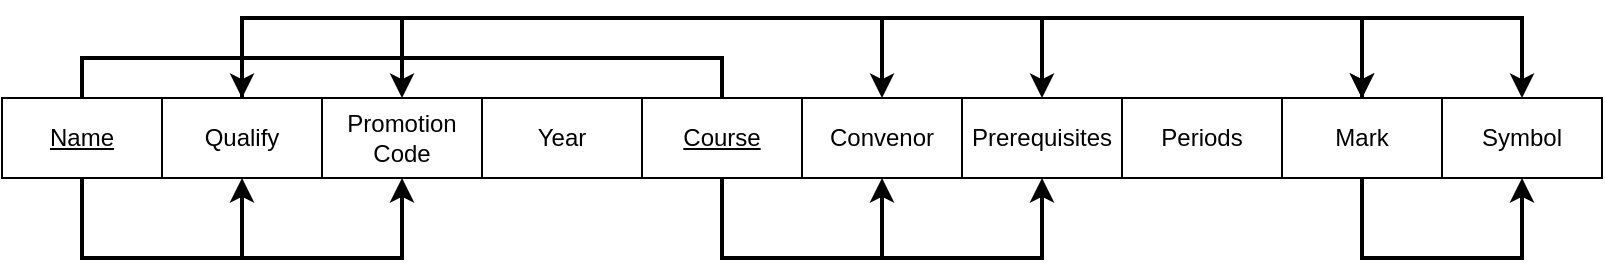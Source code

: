 <mxfile version="21.1.2" type="device">
  <diagram name="Page-1" id="rj-uDBUSQ_Q7G0Usha3u">
    <mxGraphModel dx="830" dy="837" grid="1" gridSize="10" guides="1" tooltips="1" connect="1" arrows="1" fold="1" page="1" pageScale="1" pageWidth="880" pageHeight="200" math="0" shadow="0">
      <root>
        <mxCell id="0" />
        <mxCell id="1" parent="0" />
        <mxCell id="7zm5-mwrFBl3Od0JUvY7-1" style="edgeStyle=orthogonalEdgeStyle;rounded=0;orthogonalLoop=1;jettySize=auto;html=1;exitX=0.5;exitY=1;exitDx=0;exitDy=0;entryX=0.5;entryY=1;entryDx=0;entryDy=0;strokeWidth=2;" edge="1" parent="1" source="7zm5-mwrFBl3Od0JUvY7-4" target="7zm5-mwrFBl3Od0JUvY7-5">
          <mxGeometry relative="1" as="geometry">
            <Array as="points">
              <mxPoint x="80" y="160" />
              <mxPoint x="160" y="160" />
            </Array>
          </mxGeometry>
        </mxCell>
        <mxCell id="7zm5-mwrFBl3Od0JUvY7-2" style="edgeStyle=orthogonalEdgeStyle;rounded=0;orthogonalLoop=1;jettySize=auto;html=1;exitX=0.5;exitY=0;exitDx=0;exitDy=0;entryX=0.5;entryY=0;entryDx=0;entryDy=0;strokeWidth=2;endArrow=none;endFill=0;" edge="1" parent="1" source="7zm5-mwrFBl3Od0JUvY7-4" target="7zm5-mwrFBl3Od0JUvY7-10">
          <mxGeometry relative="1" as="geometry" />
        </mxCell>
        <mxCell id="7zm5-mwrFBl3Od0JUvY7-3" style="edgeStyle=orthogonalEdgeStyle;rounded=0;orthogonalLoop=1;jettySize=auto;html=1;exitX=0.5;exitY=1;exitDx=0;exitDy=0;entryX=0.5;entryY=1;entryDx=0;entryDy=0;strokeWidth=2;" edge="1" parent="1" source="7zm5-mwrFBl3Od0JUvY7-4" target="7zm5-mwrFBl3Od0JUvY7-6">
          <mxGeometry relative="1" as="geometry">
            <Array as="points">
              <mxPoint x="80" y="160" />
              <mxPoint x="240" y="160" />
            </Array>
          </mxGeometry>
        </mxCell>
        <mxCell id="7zm5-mwrFBl3Od0JUvY7-4" value="Name" style="html=1;whiteSpace=wrap;fontStyle=4" vertex="1" parent="1">
          <mxGeometry x="40" y="80" width="80" height="40" as="geometry" />
        </mxCell>
        <mxCell id="7zm5-mwrFBl3Od0JUvY7-28" style="edgeStyle=orthogonalEdgeStyle;rounded=0;orthogonalLoop=1;jettySize=auto;html=1;exitX=0.5;exitY=0;exitDx=0;exitDy=0;entryX=0.5;entryY=0;entryDx=0;entryDy=0;strokeWidth=2;" edge="1" parent="1" source="7zm5-mwrFBl3Od0JUvY7-5" target="7zm5-mwrFBl3Od0JUvY7-11">
          <mxGeometry relative="1" as="geometry">
            <Array as="points">
              <mxPoint x="160" y="40" />
              <mxPoint x="480" y="40" />
            </Array>
          </mxGeometry>
        </mxCell>
        <mxCell id="7zm5-mwrFBl3Od0JUvY7-29" style="edgeStyle=orthogonalEdgeStyle;rounded=0;orthogonalLoop=1;jettySize=auto;html=1;exitX=0.5;exitY=0;exitDx=0;exitDy=0;entryX=0.5;entryY=0;entryDx=0;entryDy=0;strokeWidth=2;" edge="1" parent="1" source="7zm5-mwrFBl3Od0JUvY7-5" target="7zm5-mwrFBl3Od0JUvY7-6">
          <mxGeometry relative="1" as="geometry">
            <Array as="points">
              <mxPoint x="160" y="40" />
              <mxPoint x="240" y="40" />
            </Array>
          </mxGeometry>
        </mxCell>
        <mxCell id="7zm5-mwrFBl3Od0JUvY7-5" value="Qualify" style="html=1;whiteSpace=wrap;" vertex="1" parent="1">
          <mxGeometry x="120" y="80" width="80" height="40" as="geometry" />
        </mxCell>
        <mxCell id="7zm5-mwrFBl3Od0JUvY7-6" value="Promotion Code" style="html=1;whiteSpace=wrap;" vertex="1" parent="1">
          <mxGeometry x="200" y="80" width="80" height="40" as="geometry" />
        </mxCell>
        <mxCell id="7zm5-mwrFBl3Od0JUvY7-7" value="Year" style="html=1;whiteSpace=wrap;" vertex="1" parent="1">
          <mxGeometry x="280" y="80" width="80" height="40" as="geometry" />
        </mxCell>
        <mxCell id="7zm5-mwrFBl3Od0JUvY7-8" style="edgeStyle=orthogonalEdgeStyle;rounded=0;orthogonalLoop=1;jettySize=auto;html=1;exitX=0.5;exitY=0;exitDx=0;exitDy=0;entryX=0.5;entryY=0;entryDx=0;entryDy=0;startArrow=classic;startFill=1;strokeWidth=2;" edge="1" parent="1" source="7zm5-mwrFBl3Od0JUvY7-15" target="7zm5-mwrFBl3Od0JUvY7-16">
          <mxGeometry relative="1" as="geometry">
            <Array as="points">
              <mxPoint x="720" y="40" />
              <mxPoint x="800" y="40" />
            </Array>
          </mxGeometry>
        </mxCell>
        <mxCell id="7zm5-mwrFBl3Od0JUvY7-9" style="edgeStyle=orthogonalEdgeStyle;rounded=0;orthogonalLoop=1;jettySize=auto;html=1;exitX=0.5;exitY=0;exitDx=0;exitDy=0;entryX=0.5;entryY=0;entryDx=0;entryDy=0;strokeWidth=2;startArrow=classic;startFill=1;" edge="1" parent="1" source="7zm5-mwrFBl3Od0JUvY7-5" target="7zm5-mwrFBl3Od0JUvY7-15">
          <mxGeometry relative="1" as="geometry">
            <Array as="points">
              <mxPoint x="160" y="40" />
              <mxPoint x="720" y="40" />
            </Array>
          </mxGeometry>
        </mxCell>
        <mxCell id="7zm5-mwrFBl3Od0JUvY7-22" style="edgeStyle=orthogonalEdgeStyle;rounded=0;orthogonalLoop=1;jettySize=auto;html=1;exitX=0.5;exitY=1;exitDx=0;exitDy=0;entryX=0.5;entryY=1;entryDx=0;entryDy=0;strokeWidth=2;" edge="1" parent="1" source="7zm5-mwrFBl3Od0JUvY7-10" target="7zm5-mwrFBl3Od0JUvY7-11">
          <mxGeometry relative="1" as="geometry">
            <Array as="points">
              <mxPoint x="400" y="160" />
              <mxPoint x="480" y="160" />
            </Array>
          </mxGeometry>
        </mxCell>
        <mxCell id="7zm5-mwrFBl3Od0JUvY7-26" style="edgeStyle=orthogonalEdgeStyle;rounded=0;orthogonalLoop=1;jettySize=auto;html=1;exitX=0.5;exitY=1;exitDx=0;exitDy=0;entryX=0.5;entryY=1;entryDx=0;entryDy=0;strokeWidth=2;" edge="1" parent="1" source="7zm5-mwrFBl3Od0JUvY7-10" target="7zm5-mwrFBl3Od0JUvY7-12">
          <mxGeometry relative="1" as="geometry">
            <Array as="points">
              <mxPoint x="400" y="160" />
              <mxPoint x="560" y="160" />
            </Array>
          </mxGeometry>
        </mxCell>
        <mxCell id="7zm5-mwrFBl3Od0JUvY7-10" value="Course" style="html=1;whiteSpace=wrap;fontStyle=4" vertex="1" parent="1">
          <mxGeometry x="360" y="80" width="80" height="40" as="geometry" />
        </mxCell>
        <mxCell id="7zm5-mwrFBl3Od0JUvY7-11" value="Convenor" style="html=1;whiteSpace=wrap;" vertex="1" parent="1">
          <mxGeometry x="440" y="80" width="80" height="40" as="geometry" />
        </mxCell>
        <mxCell id="7zm5-mwrFBl3Od0JUvY7-12" value="Prerequisites" style="html=1;whiteSpace=wrap;" vertex="1" parent="1">
          <mxGeometry x="520" y="80" width="80" height="40" as="geometry" />
        </mxCell>
        <mxCell id="7zm5-mwrFBl3Od0JUvY7-13" value="Periods" style="html=1;whiteSpace=wrap;" vertex="1" parent="1">
          <mxGeometry x="600" y="80" width="80" height="40" as="geometry" />
        </mxCell>
        <mxCell id="7zm5-mwrFBl3Od0JUvY7-14" style="edgeStyle=orthogonalEdgeStyle;rounded=0;orthogonalLoop=1;jettySize=auto;html=1;exitX=0.5;exitY=1;exitDx=0;exitDy=0;entryX=0.5;entryY=1;entryDx=0;entryDy=0;strokeWidth=2;" edge="1" parent="1" source="7zm5-mwrFBl3Od0JUvY7-15" target="7zm5-mwrFBl3Od0JUvY7-16">
          <mxGeometry relative="1" as="geometry">
            <Array as="points">
              <mxPoint x="720" y="160" />
              <mxPoint x="800" y="160" />
            </Array>
          </mxGeometry>
        </mxCell>
        <mxCell id="7zm5-mwrFBl3Od0JUvY7-25" style="edgeStyle=orthogonalEdgeStyle;rounded=0;orthogonalLoop=1;jettySize=auto;html=1;exitX=0.5;exitY=0;exitDx=0;exitDy=0;entryX=0.5;entryY=0;entryDx=0;entryDy=0;strokeWidth=2;" edge="1" parent="1" source="7zm5-mwrFBl3Od0JUvY7-15" target="7zm5-mwrFBl3Od0JUvY7-12">
          <mxGeometry relative="1" as="geometry">
            <Array as="points">
              <mxPoint x="720" y="40" />
              <mxPoint x="560" y="40" />
            </Array>
          </mxGeometry>
        </mxCell>
        <mxCell id="7zm5-mwrFBl3Od0JUvY7-15" value="Mark" style="html=1;whiteSpace=wrap;" vertex="1" parent="1">
          <mxGeometry x="680" y="80" width="80" height="40" as="geometry" />
        </mxCell>
        <mxCell id="7zm5-mwrFBl3Od0JUvY7-16" value="Symbol" style="html=1;whiteSpace=wrap;" vertex="1" parent="1">
          <mxGeometry x="760" y="80" width="80" height="40" as="geometry" />
        </mxCell>
      </root>
    </mxGraphModel>
  </diagram>
</mxfile>
